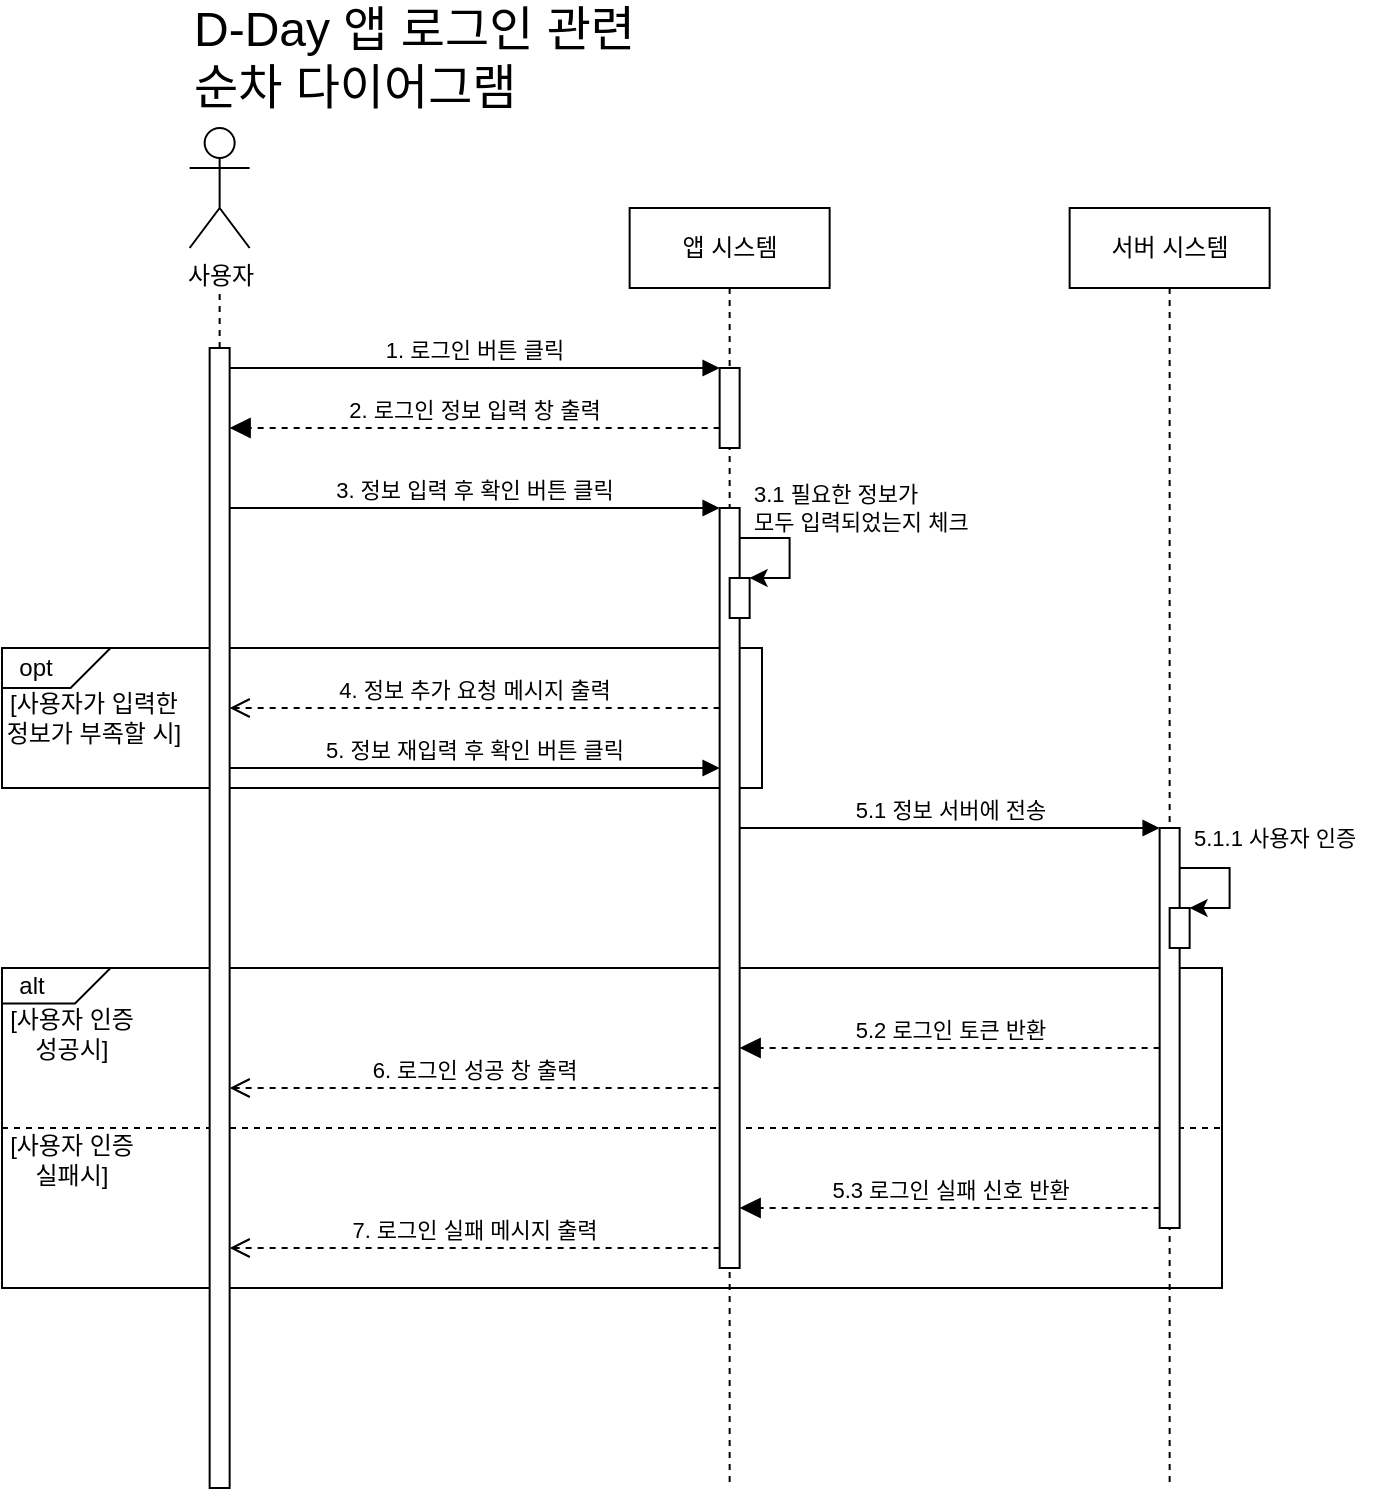 <mxfile version="26.2.12">
  <diagram name="페이지-1" id="qvzBWZqPZGgr9KfEMMT7">
    <mxGraphModel dx="1215" dy="604" grid="1" gridSize="10" guides="1" tooltips="1" connect="1" arrows="1" fold="1" page="1" pageScale="1" pageWidth="827" pageHeight="1169" math="0" shadow="0">
      <root>
        <mxCell id="0" />
        <mxCell id="1" parent="0" />
        <mxCell id="L4eoCNI2oBLxU_7ZVuts-1" value="" style="group" vertex="1" connectable="0" parent="1">
          <mxGeometry x="30" y="340" width="380.0" height="70" as="geometry" />
        </mxCell>
        <mxCell id="L4eoCNI2oBLxU_7ZVuts-2" value="" style="rounded=0;whiteSpace=wrap;html=1;fillColor=none;" vertex="1" parent="L4eoCNI2oBLxU_7ZVuts-1">
          <mxGeometry width="380.0" height="70" as="geometry" />
        </mxCell>
        <mxCell id="L4eoCNI2oBLxU_7ZVuts-3" value="&amp;nbsp; opt" style="shape=card;whiteSpace=wrap;html=1;direction=west;size=20;fillColor=none;align=left;" vertex="1" parent="L4eoCNI2oBLxU_7ZVuts-1">
          <mxGeometry width="54.286" height="20" as="geometry" />
        </mxCell>
        <mxCell id="L4eoCNI2oBLxU_7ZVuts-4" value="[사용자가 입력한&lt;div&gt;정보가 부족할 시]&lt;/div&gt;" style="text;html=1;align=center;verticalAlign=middle;whiteSpace=wrap;rounded=0;" vertex="1" parent="L4eoCNI2oBLxU_7ZVuts-1">
          <mxGeometry y="20" width="92.432" height="30" as="geometry" />
        </mxCell>
        <mxCell id="L4eoCNI2oBLxU_7ZVuts-5" value="" style="group" vertex="1" connectable="0" parent="1">
          <mxGeometry x="30" y="500" width="610" height="160" as="geometry" />
        </mxCell>
        <mxCell id="L4eoCNI2oBLxU_7ZVuts-6" value="" style="rounded=0;whiteSpace=wrap;html=1;fillColor=none;" vertex="1" parent="L4eoCNI2oBLxU_7ZVuts-5">
          <mxGeometry width="610" height="160" as="geometry" />
        </mxCell>
        <mxCell id="L4eoCNI2oBLxU_7ZVuts-7" value="&amp;nbsp; alt" style="shape=card;whiteSpace=wrap;html=1;direction=west;size=20;fillColor=none;align=left;" vertex="1" parent="L4eoCNI2oBLxU_7ZVuts-5">
          <mxGeometry width="54.29" height="17.778" as="geometry" />
        </mxCell>
        <mxCell id="L4eoCNI2oBLxU_7ZVuts-8" value="[사용자 인증&lt;div&gt;&lt;span style=&quot;background-color: transparent; color: light-dark(rgb(0, 0, 0), rgb(255, 255, 255));&quot;&gt;성공시]&lt;/span&gt;&lt;/div&gt;" style="text;html=1;align=center;verticalAlign=middle;whiteSpace=wrap;rounded=0;" vertex="1" parent="L4eoCNI2oBLxU_7ZVuts-5">
          <mxGeometry y="17.778" width="70" height="31.111" as="geometry" />
        </mxCell>
        <mxCell id="L4eoCNI2oBLxU_7ZVuts-9" value="" style="endArrow=none;dashed=1;html=1;rounded=0;exitX=0;exitY=0.5;exitDx=0;exitDy=0;entryX=1;entryY=0.5;entryDx=0;entryDy=0;" edge="1" parent="L4eoCNI2oBLxU_7ZVuts-5" source="L4eoCNI2oBLxU_7ZVuts-6" target="L4eoCNI2oBLxU_7ZVuts-6">
          <mxGeometry width="50" height="50" relative="1" as="geometry">
            <mxPoint x="470" y="160" as="sourcePoint" />
            <mxPoint x="520" y="115.556" as="targetPoint" />
          </mxGeometry>
        </mxCell>
        <mxCell id="L4eoCNI2oBLxU_7ZVuts-10" value="[사용자 인증&lt;div&gt;&lt;span style=&quot;background-color: transparent; color: light-dark(rgb(0, 0, 0), rgb(255, 255, 255));&quot;&gt;실패시]&lt;/span&gt;&lt;/div&gt;" style="text;html=1;align=center;verticalAlign=middle;whiteSpace=wrap;rounded=0;" vertex="1" parent="L4eoCNI2oBLxU_7ZVuts-5">
          <mxGeometry y="80" width="70" height="31.111" as="geometry" />
        </mxCell>
        <mxCell id="L4eoCNI2oBLxU_7ZVuts-11" value="서버 시스템" style="shape=umlLifeline;perimeter=lifelinePerimeter;whiteSpace=wrap;html=1;container=0;dropTarget=0;collapsible=0;recursiveResize=0;outlineConnect=0;portConstraint=eastwest;newEdgeStyle={&quot;edgeStyle&quot;:&quot;elbowEdgeStyle&quot;,&quot;elbow&quot;:&quot;vertical&quot;,&quot;curved&quot;:0,&quot;rounded&quot;:0};" vertex="1" parent="1">
          <mxGeometry x="563.82" y="120" width="100" height="640" as="geometry" />
        </mxCell>
        <mxCell id="L4eoCNI2oBLxU_7ZVuts-12" value="1. 로그인 버튼 클릭" style="html=1;verticalAlign=bottom;endArrow=block;edgeStyle=elbowEdgeStyle;elbow=vertical;curved=0;rounded=0;" edge="1" parent="1" source="L4eoCNI2oBLxU_7ZVuts-16" target="L4eoCNI2oBLxU_7ZVuts-20">
          <mxGeometry relative="1" as="geometry">
            <mxPoint x="243.82" y="210" as="sourcePoint" />
            <Array as="points">
              <mxPoint x="228.82" y="200" />
            </Array>
          </mxGeometry>
        </mxCell>
        <mxCell id="L4eoCNI2oBLxU_7ZVuts-13" value="2. 로그인 정보 입력 창 출력" style="html=1;verticalAlign=bottom;endArrow=block;dashed=1;endSize=8;edgeStyle=elbowEdgeStyle;elbow=vertical;curved=0;rounded=0;endFill=1;" edge="1" parent="1" source="L4eoCNI2oBLxU_7ZVuts-20">
          <mxGeometry relative="1" as="geometry">
            <mxPoint x="143.82" y="230" as="targetPoint" />
            <Array as="points">
              <mxPoint x="238.82" y="230" />
            </Array>
            <mxPoint x="368.82" y="230" as="sourcePoint" />
          </mxGeometry>
        </mxCell>
        <mxCell id="L4eoCNI2oBLxU_7ZVuts-14" value="사용자" style="shape=umlActor;verticalLabelPosition=bottom;verticalAlign=top;html=1;outlineConnect=0;" vertex="1" parent="1">
          <mxGeometry x="123.82" y="80" width="30" height="60" as="geometry" />
        </mxCell>
        <mxCell id="L4eoCNI2oBLxU_7ZVuts-15" value="" style="endArrow=none;dashed=1;html=1;rounded=0;" edge="1" parent="1" source="L4eoCNI2oBLxU_7ZVuts-16">
          <mxGeometry width="50" height="50" relative="1" as="geometry">
            <mxPoint x="138.82" y="420" as="sourcePoint" />
            <mxPoint x="138.82" y="160" as="targetPoint" />
          </mxGeometry>
        </mxCell>
        <mxCell id="L4eoCNI2oBLxU_7ZVuts-16" value="" style="html=1;points=[];perimeter=orthogonalPerimeter;outlineConnect=0;targetShapes=umlLifeline;portConstraint=eastwest;newEdgeStyle={&quot;edgeStyle&quot;:&quot;elbowEdgeStyle&quot;,&quot;elbow&quot;:&quot;vertical&quot;,&quot;curved&quot;:0,&quot;rounded&quot;:0};" vertex="1" parent="1">
          <mxGeometry x="133.82" y="190" width="10" height="570" as="geometry" />
        </mxCell>
        <mxCell id="L4eoCNI2oBLxU_7ZVuts-17" value="D-Day 앱 로그인 관련&lt;div&gt;순차 다이어그램&lt;/div&gt;" style="text;html=1;align=left;verticalAlign=middle;whiteSpace=wrap;rounded=0;fontSize=24;" vertex="1" parent="1">
          <mxGeometry x="123.82" y="30" width="526.18" height="30" as="geometry" />
        </mxCell>
        <mxCell id="L4eoCNI2oBLxU_7ZVuts-18" value="3. 정보 입력 후 확인 버튼 클릭" style="html=1;verticalAlign=bottom;endArrow=block;edgeStyle=elbowEdgeStyle;elbow=vertical;curved=0;rounded=0;" edge="1" parent="1" target="L4eoCNI2oBLxU_7ZVuts-23">
          <mxGeometry relative="1" as="geometry">
            <mxPoint x="143.82" y="270" as="sourcePoint" />
            <Array as="points">
              <mxPoint x="218.82" y="270" />
            </Array>
            <mxPoint x="368.82" y="270" as="targetPoint" />
          </mxGeometry>
        </mxCell>
        <mxCell id="L4eoCNI2oBLxU_7ZVuts-19" value="앱 시스템" style="shape=umlLifeline;perimeter=lifelinePerimeter;whiteSpace=wrap;html=1;container=0;dropTarget=0;collapsible=0;recursiveResize=0;outlineConnect=0;portConstraint=eastwest;newEdgeStyle={&quot;edgeStyle&quot;:&quot;elbowEdgeStyle&quot;,&quot;elbow&quot;:&quot;vertical&quot;,&quot;curved&quot;:0,&quot;rounded&quot;:0};" vertex="1" parent="1">
          <mxGeometry x="343.82" y="120" width="100" height="640" as="geometry" />
        </mxCell>
        <mxCell id="L4eoCNI2oBLxU_7ZVuts-20" value="" style="html=1;points=[];perimeter=orthogonalPerimeter;outlineConnect=0;targetShapes=umlLifeline;portConstraint=eastwest;newEdgeStyle={&quot;edgeStyle&quot;:&quot;elbowEdgeStyle&quot;,&quot;elbow&quot;:&quot;vertical&quot;,&quot;curved&quot;:0,&quot;rounded&quot;:0};" vertex="1" parent="L4eoCNI2oBLxU_7ZVuts-19">
          <mxGeometry x="45" y="80" width="10" height="40" as="geometry" />
        </mxCell>
        <mxCell id="L4eoCNI2oBLxU_7ZVuts-21" value="" style="endArrow=classic;html=1;rounded=0;edgeStyle=orthogonalEdgeStyle;" edge="1" parent="L4eoCNI2oBLxU_7ZVuts-19" target="L4eoCNI2oBLxU_7ZVuts-24">
          <mxGeometry width="50" height="50" relative="1" as="geometry">
            <mxPoint x="55" y="165" as="sourcePoint" />
            <mxPoint x="110" y="185" as="targetPoint" />
            <Array as="points">
              <mxPoint x="80" y="165" />
              <mxPoint x="80" y="185" />
            </Array>
          </mxGeometry>
        </mxCell>
        <mxCell id="L4eoCNI2oBLxU_7ZVuts-23" value="" style="html=1;points=[];perimeter=orthogonalPerimeter;outlineConnect=0;targetShapes=umlLifeline;portConstraint=eastwest;newEdgeStyle={&quot;edgeStyle&quot;:&quot;elbowEdgeStyle&quot;,&quot;elbow&quot;:&quot;vertical&quot;,&quot;curved&quot;:0,&quot;rounded&quot;:0};" vertex="1" parent="L4eoCNI2oBLxU_7ZVuts-19">
          <mxGeometry x="45" y="150" width="10" height="380" as="geometry" />
        </mxCell>
        <mxCell id="L4eoCNI2oBLxU_7ZVuts-24" value="" style="html=1;points=[];perimeter=orthogonalPerimeter;outlineConnect=0;targetShapes=umlLifeline;portConstraint=eastwest;newEdgeStyle={&quot;edgeStyle&quot;:&quot;elbowEdgeStyle&quot;,&quot;elbow&quot;:&quot;vertical&quot;,&quot;curved&quot;:0,&quot;rounded&quot;:0};" vertex="1" parent="L4eoCNI2oBLxU_7ZVuts-19">
          <mxGeometry x="50" y="185" width="10" height="20" as="geometry" />
        </mxCell>
        <mxCell id="L4eoCNI2oBLxU_7ZVuts-25" value="5.1 정보 서버에 전송" style="html=1;verticalAlign=bottom;endArrow=block;edgeStyle=elbowEdgeStyle;elbow=horizontal;curved=0;rounded=0;" edge="1" parent="L4eoCNI2oBLxU_7ZVuts-19">
          <mxGeometry relative="1" as="geometry">
            <mxPoint x="55.0" y="310" as="sourcePoint" />
            <Array as="points">
              <mxPoint x="135" y="310" />
            </Array>
            <mxPoint x="265" y="310.0" as="targetPoint" />
          </mxGeometry>
        </mxCell>
        <mxCell id="L4eoCNI2oBLxU_7ZVuts-26" value="5.2 로그인 토큰 반환" style="html=1;verticalAlign=bottom;endArrow=block;dashed=1;endSize=8;edgeStyle=elbowEdgeStyle;elbow=vertical;curved=0;rounded=0;endFill=1;" edge="1" parent="L4eoCNI2oBLxU_7ZVuts-19">
          <mxGeometry relative="1" as="geometry">
            <mxPoint x="55.0" y="420" as="targetPoint" />
            <Array as="points">
              <mxPoint x="115" y="420" />
            </Array>
            <mxPoint x="265.0" y="420" as="sourcePoint" />
          </mxGeometry>
        </mxCell>
        <mxCell id="L4eoCNI2oBLxU_7ZVuts-27" value="" style="endArrow=classic;html=1;rounded=0;edgeStyle=orthogonalEdgeStyle;" edge="1" parent="L4eoCNI2oBLxU_7ZVuts-19" target="L4eoCNI2oBLxU_7ZVuts-30">
          <mxGeometry width="50" height="50" relative="1" as="geometry">
            <mxPoint x="275" y="330" as="sourcePoint" />
            <mxPoint x="330" y="350" as="targetPoint" />
            <Array as="points">
              <mxPoint x="300" y="330" />
              <mxPoint x="300" y="350" />
            </Array>
          </mxGeometry>
        </mxCell>
        <mxCell id="L4eoCNI2oBLxU_7ZVuts-29" value="" style="html=1;points=[];perimeter=orthogonalPerimeter;outlineConnect=0;targetShapes=umlLifeline;portConstraint=eastwest;newEdgeStyle={&quot;edgeStyle&quot;:&quot;elbowEdgeStyle&quot;,&quot;elbow&quot;:&quot;vertical&quot;,&quot;curved&quot;:0,&quot;rounded&quot;:0};" vertex="1" parent="L4eoCNI2oBLxU_7ZVuts-19">
          <mxGeometry x="265" y="310" width="10" height="200" as="geometry" />
        </mxCell>
        <mxCell id="L4eoCNI2oBLxU_7ZVuts-30" value="" style="html=1;points=[];perimeter=orthogonalPerimeter;outlineConnect=0;targetShapes=umlLifeline;portConstraint=eastwest;newEdgeStyle={&quot;edgeStyle&quot;:&quot;elbowEdgeStyle&quot;,&quot;elbow&quot;:&quot;vertical&quot;,&quot;curved&quot;:0,&quot;rounded&quot;:0};" vertex="1" parent="L4eoCNI2oBLxU_7ZVuts-19">
          <mxGeometry x="270" y="350" width="10" height="20" as="geometry" />
        </mxCell>
        <mxCell id="L4eoCNI2oBLxU_7ZVuts-31" value="5. 정보 재입력 후 확인 버튼 클릭" style="html=1;verticalAlign=bottom;endArrow=block;edgeStyle=elbowEdgeStyle;elbow=vertical;curved=0;rounded=0;" edge="1" parent="1" source="L4eoCNI2oBLxU_7ZVuts-16" target="L4eoCNI2oBLxU_7ZVuts-23">
          <mxGeometry relative="1" as="geometry">
            <mxPoint x="122.429" y="400" as="sourcePoint" />
            <Array as="points">
              <mxPoint x="206.252" y="400" />
            </Array>
            <mxPoint x="396.252" y="400" as="targetPoint" />
          </mxGeometry>
        </mxCell>
        <mxCell id="L4eoCNI2oBLxU_7ZVuts-32" value="4. 정보 추가 요청 메시지 출력" style="html=1;verticalAlign=bottom;endArrow=open;dashed=1;endSize=8;edgeStyle=elbowEdgeStyle;elbow=vertical;curved=0;rounded=0;endFill=0;" edge="1" parent="1" source="L4eoCNI2oBLxU_7ZVuts-23" target="L4eoCNI2oBLxU_7ZVuts-16">
          <mxGeometry relative="1" as="geometry">
            <mxPoint x="122.429" y="370" as="targetPoint" />
            <Array as="points">
              <mxPoint x="228.605" y="370" />
            </Array>
            <mxPoint x="396.252" y="370" as="sourcePoint" />
          </mxGeometry>
        </mxCell>
        <mxCell id="L4eoCNI2oBLxU_7ZVuts-33" value="6. 로그인 성공 창 출력" style="html=1;verticalAlign=bottom;endArrow=open;dashed=1;endSize=8;edgeStyle=elbowEdgeStyle;elbow=vertical;curved=0;rounded=0;" edge="1" parent="1">
          <mxGeometry relative="1" as="geometry">
            <mxPoint x="143.82" y="560" as="targetPoint" />
            <Array as="points">
              <mxPoint x="373.82" y="560" />
            </Array>
            <mxPoint x="388.82" y="560" as="sourcePoint" />
          </mxGeometry>
        </mxCell>
        <mxCell id="L4eoCNI2oBLxU_7ZVuts-34" value="5.3 로그인 실패&lt;span style=&quot;background-color: light-dark(#ffffff, var(--ge-dark-color, #121212)); color: light-dark(rgb(0, 0, 0), rgb(255, 255, 255));&quot;&gt;&amp;nbsp;신호 반환&lt;/span&gt;" style="html=1;verticalAlign=bottom;endArrow=block;dashed=1;endSize=8;edgeStyle=elbowEdgeStyle;elbow=vertical;curved=0;rounded=0;endFill=1;" edge="1" parent="1">
          <mxGeometry relative="1" as="geometry">
            <mxPoint x="398.82" y="620" as="targetPoint" />
            <Array as="points">
              <mxPoint x="458.82" y="620" />
            </Array>
            <mxPoint x="608.82" y="620" as="sourcePoint" />
          </mxGeometry>
        </mxCell>
        <mxCell id="L4eoCNI2oBLxU_7ZVuts-35" value="7. 로그인 실패&lt;span style=&quot;background-color: light-dark(#ffffff, var(--ge-dark-color, #121212)); color: light-dark(rgb(0, 0, 0), rgb(255, 255, 255));&quot;&gt;&amp;nbsp;메시지 출력&lt;/span&gt;" style="html=1;verticalAlign=bottom;endArrow=open;dashed=1;endSize=8;edgeStyle=elbowEdgeStyle;elbow=vertical;curved=0;rounded=0;" edge="1" parent="1">
          <mxGeometry relative="1" as="geometry">
            <mxPoint x="143.82" y="640" as="targetPoint" />
            <Array as="points">
              <mxPoint x="373.82" y="640" />
            </Array>
            <mxPoint x="388.82" y="640" as="sourcePoint" />
          </mxGeometry>
        </mxCell>
        <mxCell id="L4eoCNI2oBLxU_7ZVuts-22" value="3.1 필요한 정보가&lt;div&gt;모두 입력되었는지 체크&lt;/div&gt;" style="text;html=1;align=left;verticalAlign=middle;resizable=0;points=[];autosize=1;strokeColor=none;fillColor=none;fontSize=11;" vertex="1" parent="1">
          <mxGeometry x="403.82" y="250" width="130" height="40" as="geometry" />
        </mxCell>
        <mxCell id="L4eoCNI2oBLxU_7ZVuts-28" value="5.1.1 사용자 인증" style="text;html=1;align=left;verticalAlign=middle;resizable=0;points=[];autosize=1;strokeColor=none;fillColor=none;fontSize=11;" vertex="1" parent="1">
          <mxGeometry x="623.82" y="420" width="100" height="30" as="geometry" />
        </mxCell>
      </root>
    </mxGraphModel>
  </diagram>
</mxfile>
